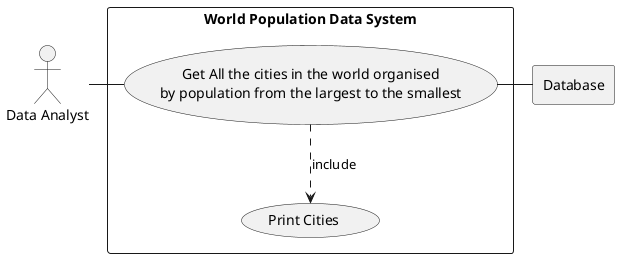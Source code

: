 @startuml

actor DA as "Data Analyst"

rectangle Database

rectangle "World Population Data System" {
    usecase UC1 as "Get All the cities in the world organised
    by population from the largest to the smallest
"

    usecase UCa as "Print Cities  "

    DA - UC1
    UC1 ..> UCa : include
    UC1 - Database
}
@enduml
